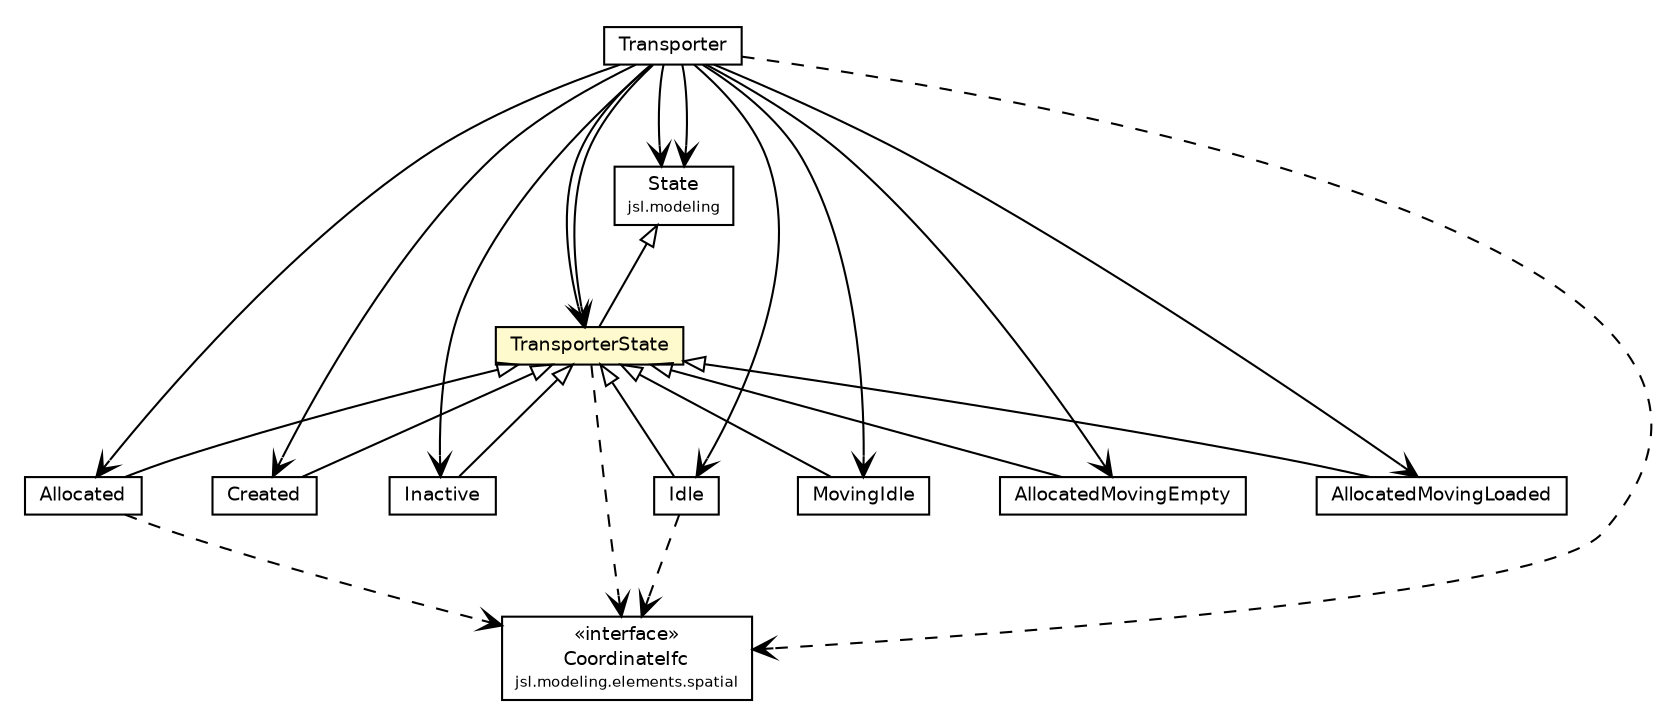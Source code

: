 #!/usr/local/bin/dot
#
# Class diagram 
# Generated by UMLGraph version 5.4 (http://www.umlgraph.org/)
#

digraph G {
	edge [fontname="Helvetica",fontsize=10,labelfontname="Helvetica",labelfontsize=10];
	node [fontname="Helvetica",fontsize=10,shape=plaintext];
	nodesep=0.25;
	ranksep=0.5;
	// jsl.modeling.State
	c223785 [label=<<table title="jsl.modeling.State" border="0" cellborder="1" cellspacing="0" cellpadding="2" port="p" href="../../../State.html">
		<tr><td><table border="0" cellspacing="0" cellpadding="1">
<tr><td align="center" balign="center"> State </td></tr>
<tr><td align="center" balign="center"><font point-size="7.0"> jsl.modeling </font></td></tr>
		</table></td></tr>
		</table>>, URL="../../../State.html", fontname="Helvetica", fontcolor="black", fontsize=9.0];
	// jsl.modeling.elements.spatial.CoordinateIfc
	c223979 [label=<<table title="jsl.modeling.elements.spatial.CoordinateIfc" border="0" cellborder="1" cellspacing="0" cellpadding="2" port="p" href="../CoordinateIfc.html">
		<tr><td><table border="0" cellspacing="0" cellpadding="1">
<tr><td align="center" balign="center"> &#171;interface&#187; </td></tr>
<tr><td align="center" balign="center"> CoordinateIfc </td></tr>
<tr><td align="center" balign="center"><font point-size="7.0"> jsl.modeling.elements.spatial </font></td></tr>
		</table></td></tr>
		</table>>, URL="../CoordinateIfc.html", fontname="Helvetica", fontcolor="black", fontsize=9.0];
	// jsl.modeling.elements.spatial.transporter.Transporter
	c223994 [label=<<table title="jsl.modeling.elements.spatial.transporter.Transporter" border="0" cellborder="1" cellspacing="0" cellpadding="2" port="p" href="./Transporter.html">
		<tr><td><table border="0" cellspacing="0" cellpadding="1">
<tr><td align="center" balign="center"> Transporter </td></tr>
		</table></td></tr>
		</table>>, URL="./Transporter.html", fontname="Helvetica", fontcolor="black", fontsize=9.0];
	// jsl.modeling.elements.spatial.transporter.Transporter.TransporterState
	c223995 [label=<<table title="jsl.modeling.elements.spatial.transporter.Transporter.TransporterState" border="0" cellborder="1" cellspacing="0" cellpadding="2" port="p" bgcolor="lemonChiffon" href="./Transporter.TransporterState.html">
		<tr><td><table border="0" cellspacing="0" cellpadding="1">
<tr><td align="center" balign="center"> TransporterState </td></tr>
		</table></td></tr>
		</table>>, URL="./Transporter.TransporterState.html", fontname="Helvetica", fontcolor="black", fontsize=9.0];
	// jsl.modeling.elements.spatial.transporter.Transporter.Created
	c223996 [label=<<table title="jsl.modeling.elements.spatial.transporter.Transporter.Created" border="0" cellborder="1" cellspacing="0" cellpadding="2" port="p" href="./Transporter.Created.html">
		<tr><td><table border="0" cellspacing="0" cellpadding="1">
<tr><td align="center" balign="center"> Created </td></tr>
		</table></td></tr>
		</table>>, URL="./Transporter.Created.html", fontname="Helvetica", fontcolor="black", fontsize=9.0];
	// jsl.modeling.elements.spatial.transporter.Transporter.Inactive
	c223997 [label=<<table title="jsl.modeling.elements.spatial.transporter.Transporter.Inactive" border="0" cellborder="1" cellspacing="0" cellpadding="2" port="p" href="./Transporter.Inactive.html">
		<tr><td><table border="0" cellspacing="0" cellpadding="1">
<tr><td align="center" balign="center"> Inactive </td></tr>
		</table></td></tr>
		</table>>, URL="./Transporter.Inactive.html", fontname="Helvetica", fontcolor="black", fontsize=9.0];
	// jsl.modeling.elements.spatial.transporter.Transporter.Idle
	c223998 [label=<<table title="jsl.modeling.elements.spatial.transporter.Transporter.Idle" border="0" cellborder="1" cellspacing="0" cellpadding="2" port="p" href="./Transporter.Idle.html">
		<tr><td><table border="0" cellspacing="0" cellpadding="1">
<tr><td align="center" balign="center"> Idle </td></tr>
		</table></td></tr>
		</table>>, URL="./Transporter.Idle.html", fontname="Helvetica", fontcolor="black", fontsize=9.0];
	// jsl.modeling.elements.spatial.transporter.Transporter.MovingIdle
	c223999 [label=<<table title="jsl.modeling.elements.spatial.transporter.Transporter.MovingIdle" border="0" cellborder="1" cellspacing="0" cellpadding="2" port="p" href="./Transporter.MovingIdle.html">
		<tr><td><table border="0" cellspacing="0" cellpadding="1">
<tr><td align="center" balign="center"> MovingIdle </td></tr>
		</table></td></tr>
		</table>>, URL="./Transporter.MovingIdle.html", fontname="Helvetica", fontcolor="black", fontsize=9.0];
	// jsl.modeling.elements.spatial.transporter.Transporter.Allocated
	c224000 [label=<<table title="jsl.modeling.elements.spatial.transporter.Transporter.Allocated" border="0" cellborder="1" cellspacing="0" cellpadding="2" port="p" href="./Transporter.Allocated.html">
		<tr><td><table border="0" cellspacing="0" cellpadding="1">
<tr><td align="center" balign="center"> Allocated </td></tr>
		</table></td></tr>
		</table>>, URL="./Transporter.Allocated.html", fontname="Helvetica", fontcolor="black", fontsize=9.0];
	// jsl.modeling.elements.spatial.transporter.Transporter.AllocatedMovingEmpty
	c224001 [label=<<table title="jsl.modeling.elements.spatial.transporter.Transporter.AllocatedMovingEmpty" border="0" cellborder="1" cellspacing="0" cellpadding="2" port="p" href="./Transporter.AllocatedMovingEmpty.html">
		<tr><td><table border="0" cellspacing="0" cellpadding="1">
<tr><td align="center" balign="center"> AllocatedMovingEmpty </td></tr>
		</table></td></tr>
		</table>>, URL="./Transporter.AllocatedMovingEmpty.html", fontname="Helvetica", fontcolor="black", fontsize=9.0];
	// jsl.modeling.elements.spatial.transporter.Transporter.AllocatedMovingLoaded
	c224002 [label=<<table title="jsl.modeling.elements.spatial.transporter.Transporter.AllocatedMovingLoaded" border="0" cellborder="1" cellspacing="0" cellpadding="2" port="p" href="./Transporter.AllocatedMovingLoaded.html">
		<tr><td><table border="0" cellspacing="0" cellpadding="1">
<tr><td align="center" balign="center"> AllocatedMovingLoaded </td></tr>
		</table></td></tr>
		</table>>, URL="./Transporter.AllocatedMovingLoaded.html", fontname="Helvetica", fontcolor="black", fontsize=9.0];
	//jsl.modeling.elements.spatial.transporter.Transporter.TransporterState extends jsl.modeling.State
	c223785:p -> c223995:p [dir=back,arrowtail=empty];
	//jsl.modeling.elements.spatial.transporter.Transporter.Created extends jsl.modeling.elements.spatial.transporter.Transporter.TransporterState
	c223995:p -> c223996:p [dir=back,arrowtail=empty];
	//jsl.modeling.elements.spatial.transporter.Transporter.Inactive extends jsl.modeling.elements.spatial.transporter.Transporter.TransporterState
	c223995:p -> c223997:p [dir=back,arrowtail=empty];
	//jsl.modeling.elements.spatial.transporter.Transporter.Idle extends jsl.modeling.elements.spatial.transporter.Transporter.TransporterState
	c223995:p -> c223998:p [dir=back,arrowtail=empty];
	//jsl.modeling.elements.spatial.transporter.Transporter.MovingIdle extends jsl.modeling.elements.spatial.transporter.Transporter.TransporterState
	c223995:p -> c223999:p [dir=back,arrowtail=empty];
	//jsl.modeling.elements.spatial.transporter.Transporter.Allocated extends jsl.modeling.elements.spatial.transporter.Transporter.TransporterState
	c223995:p -> c224000:p [dir=back,arrowtail=empty];
	//jsl.modeling.elements.spatial.transporter.Transporter.AllocatedMovingEmpty extends jsl.modeling.elements.spatial.transporter.Transporter.TransporterState
	c223995:p -> c224001:p [dir=back,arrowtail=empty];
	//jsl.modeling.elements.spatial.transporter.Transporter.AllocatedMovingLoaded extends jsl.modeling.elements.spatial.transporter.Transporter.TransporterState
	c223995:p -> c224002:p [dir=back,arrowtail=empty];
	// jsl.modeling.elements.spatial.transporter.Transporter NAVASSOC jsl.modeling.elements.spatial.transporter.Transporter.TransporterState
	c223994:p -> c223995:p [taillabel="", label="", headlabel="", fontname="Helvetica", fontcolor="black", fontsize=10.0, color="black", arrowhead=open];
	// jsl.modeling.elements.spatial.transporter.Transporter NAVASSOC jsl.modeling.elements.spatial.transporter.Transporter.TransporterState
	c223994:p -> c223995:p [taillabel="", label="", headlabel="", fontname="Helvetica", fontcolor="black", fontsize=10.0, color="black", arrowhead=open];
	// jsl.modeling.elements.spatial.transporter.Transporter NAVASSOC jsl.modeling.elements.spatial.transporter.Transporter.Created
	c223994:p -> c223996:p [taillabel="", label="", headlabel="", fontname="Helvetica", fontcolor="black", fontsize=10.0, color="black", arrowhead=open];
	// jsl.modeling.elements.spatial.transporter.Transporter NAVASSOC jsl.modeling.elements.spatial.transporter.Transporter.Idle
	c223994:p -> c223998:p [taillabel="", label="", headlabel="", fontname="Helvetica", fontcolor="black", fontsize=10.0, color="black", arrowhead=open];
	// jsl.modeling.elements.spatial.transporter.Transporter NAVASSOC jsl.modeling.elements.spatial.transporter.Transporter.Inactive
	c223994:p -> c223997:p [taillabel="", label="", headlabel="", fontname="Helvetica", fontcolor="black", fontsize=10.0, color="black", arrowhead=open];
	// jsl.modeling.elements.spatial.transporter.Transporter NAVASSOC jsl.modeling.elements.spatial.transporter.Transporter.Allocated
	c223994:p -> c224000:p [taillabel="", label="", headlabel="", fontname="Helvetica", fontcolor="black", fontsize=10.0, color="black", arrowhead=open];
	// jsl.modeling.elements.spatial.transporter.Transporter NAVASSOC jsl.modeling.elements.spatial.transporter.Transporter.MovingIdle
	c223994:p -> c223999:p [taillabel="", label="", headlabel="", fontname="Helvetica", fontcolor="black", fontsize=10.0, color="black", arrowhead=open];
	// jsl.modeling.elements.spatial.transporter.Transporter NAVASSOC jsl.modeling.elements.spatial.transporter.Transporter.AllocatedMovingEmpty
	c223994:p -> c224001:p [taillabel="", label="", headlabel="", fontname="Helvetica", fontcolor="black", fontsize=10.0, color="black", arrowhead=open];
	// jsl.modeling.elements.spatial.transporter.Transporter NAVASSOC jsl.modeling.elements.spatial.transporter.Transporter.AllocatedMovingLoaded
	c223994:p -> c224002:p [taillabel="", label="", headlabel="", fontname="Helvetica", fontcolor="black", fontsize=10.0, color="black", arrowhead=open];
	// jsl.modeling.elements.spatial.transporter.Transporter NAVASSOC jsl.modeling.State
	c223994:p -> c223785:p [taillabel="", label="", headlabel="", fontname="Helvetica", fontcolor="black", fontsize=10.0, color="black", arrowhead=open];
	// jsl.modeling.elements.spatial.transporter.Transporter NAVASSOC jsl.modeling.State
	c223994:p -> c223785:p [taillabel="", label="", headlabel="", fontname="Helvetica", fontcolor="black", fontsize=10.0, color="black", arrowhead=open];
	// jsl.modeling.elements.spatial.transporter.Transporter DEPEND jsl.modeling.elements.spatial.CoordinateIfc
	c223994:p -> c223979:p [taillabel="", label="", headlabel="", fontname="Helvetica", fontcolor="black", fontsize=10.0, color="black", arrowhead=open, style=dashed];
	// jsl.modeling.elements.spatial.transporter.Transporter.TransporterState DEPEND jsl.modeling.elements.spatial.CoordinateIfc
	c223995:p -> c223979:p [taillabel="", label="", headlabel="", fontname="Helvetica", fontcolor="black", fontsize=10.0, color="black", arrowhead=open, style=dashed];
	// jsl.modeling.elements.spatial.transporter.Transporter.Idle DEPEND jsl.modeling.elements.spatial.CoordinateIfc
	c223998:p -> c223979:p [taillabel="", label="", headlabel="", fontname="Helvetica", fontcolor="black", fontsize=10.0, color="black", arrowhead=open, style=dashed];
	// jsl.modeling.elements.spatial.transporter.Transporter.Allocated DEPEND jsl.modeling.elements.spatial.CoordinateIfc
	c224000:p -> c223979:p [taillabel="", label="", headlabel="", fontname="Helvetica", fontcolor="black", fontsize=10.0, color="black", arrowhead=open, style=dashed];
}

